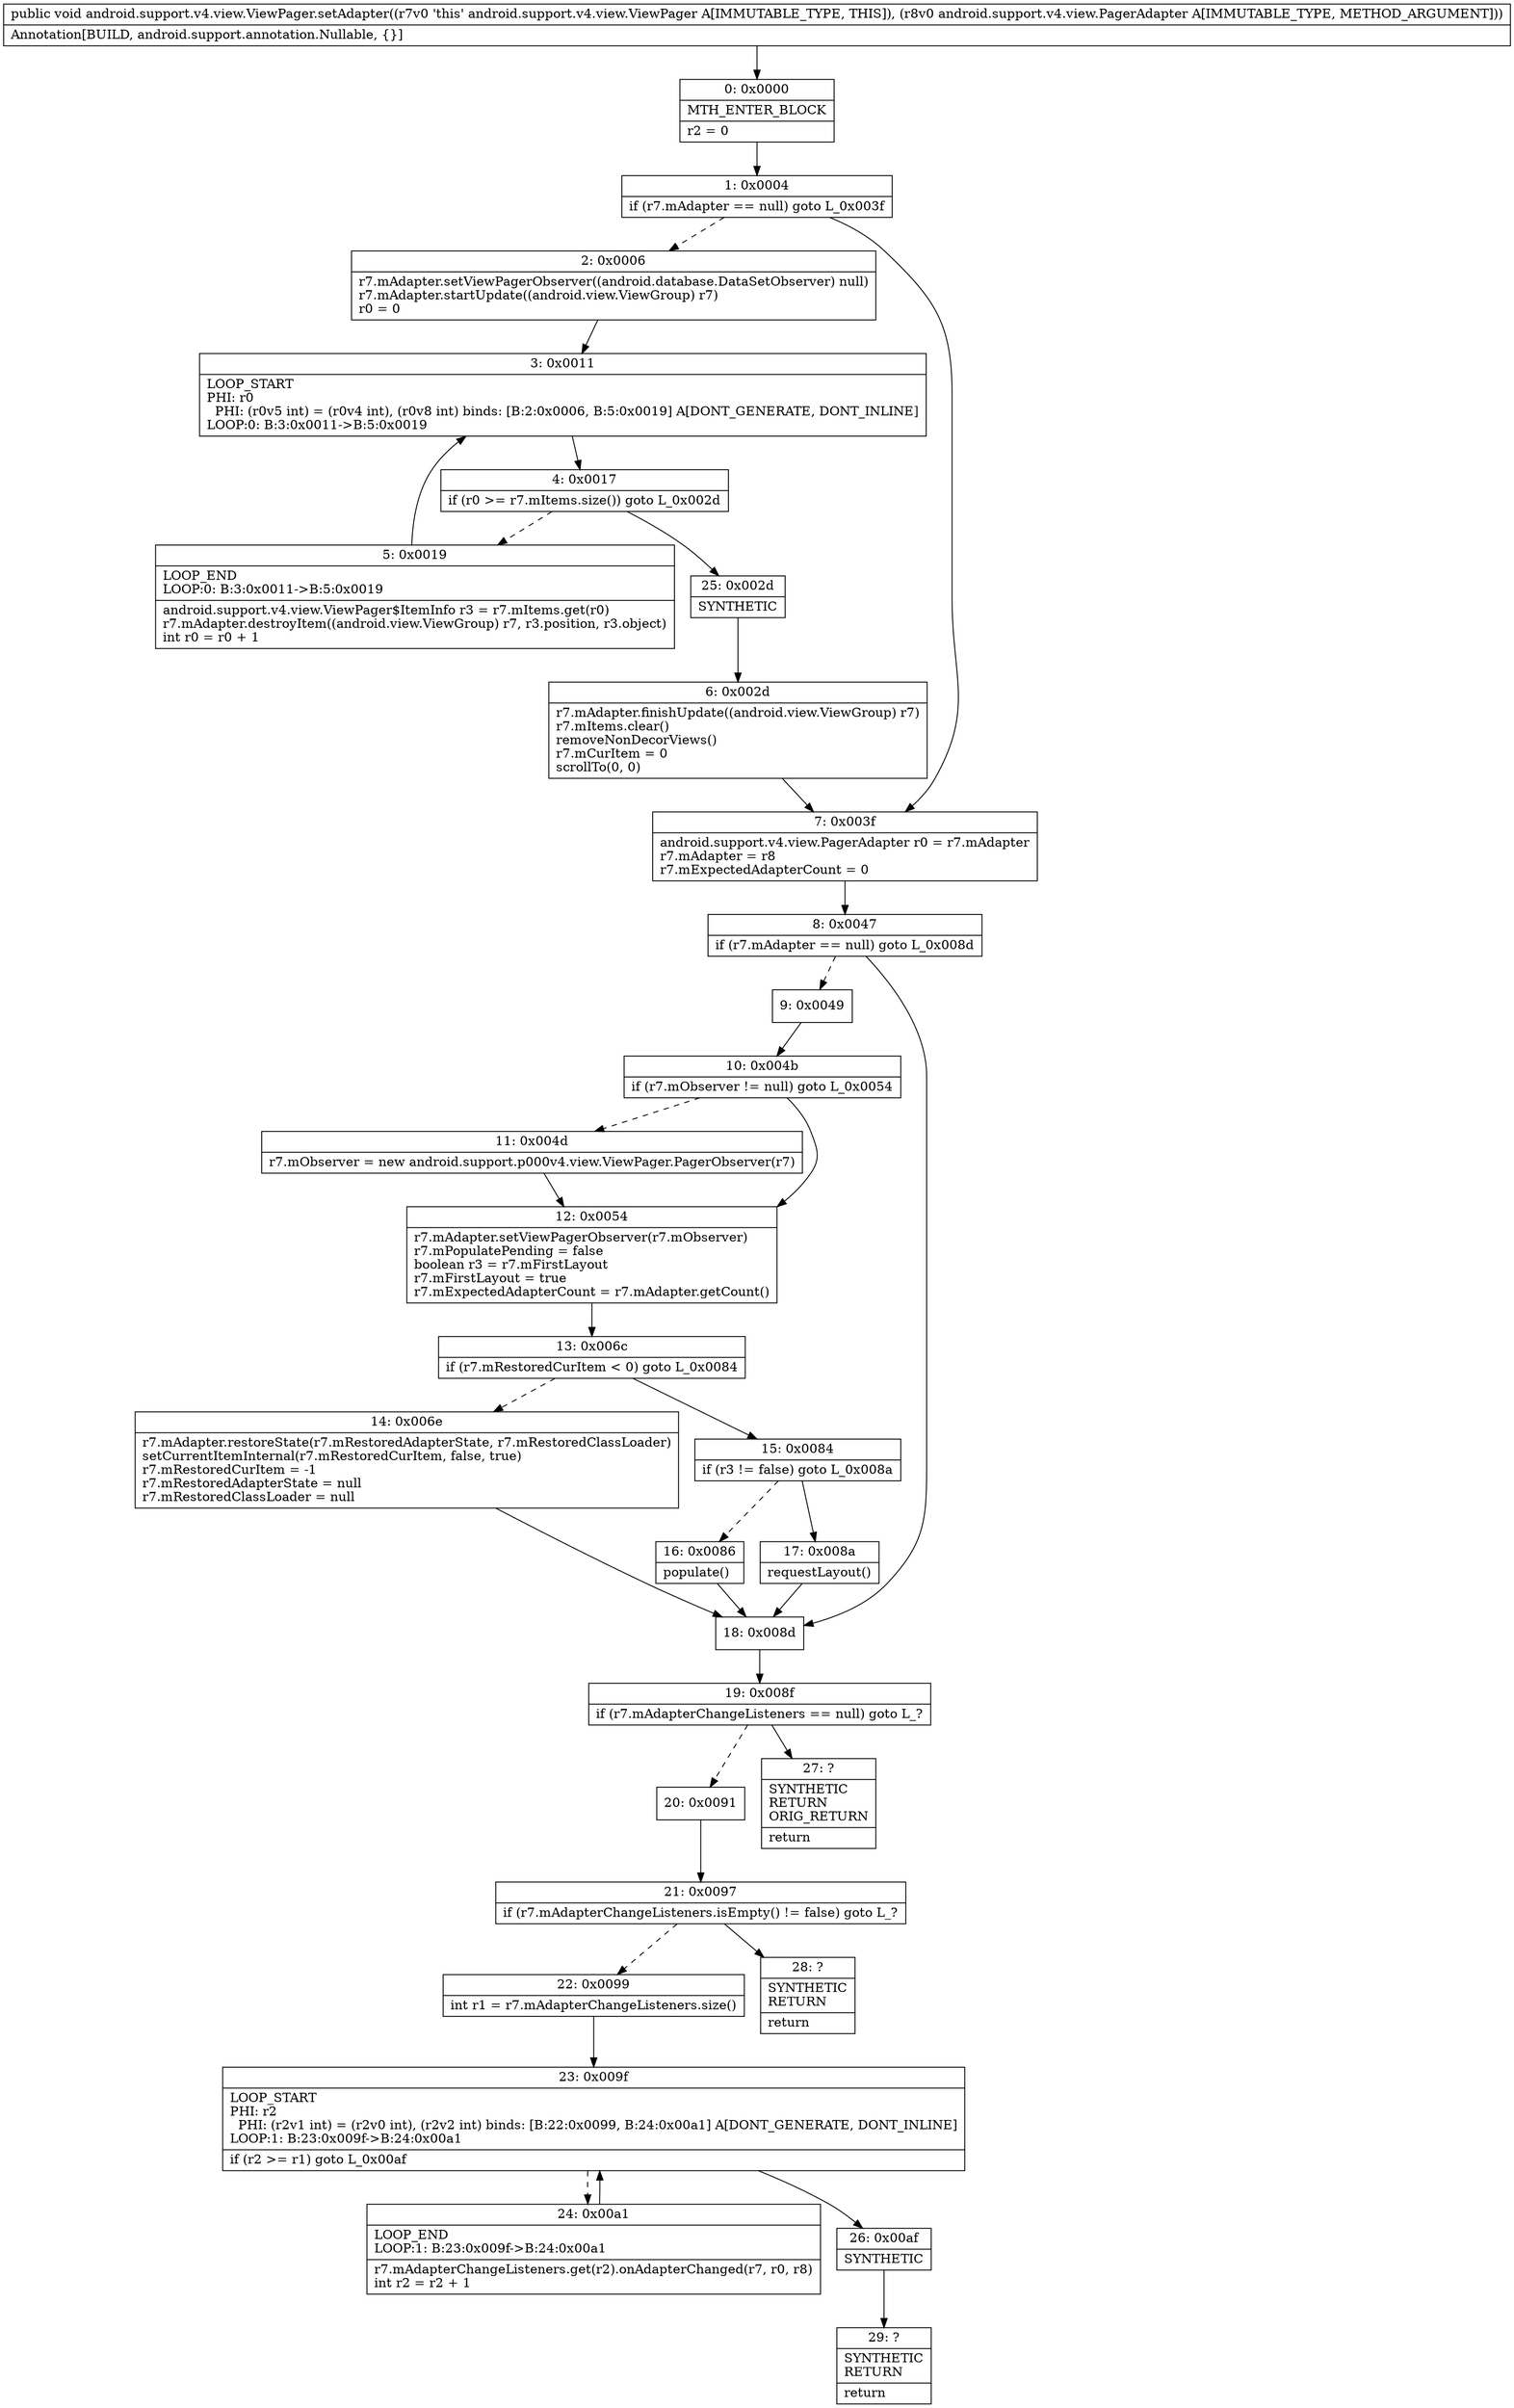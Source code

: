 digraph "CFG forandroid.support.v4.view.ViewPager.setAdapter(Landroid\/support\/v4\/view\/PagerAdapter;)V" {
Node_0 [shape=record,label="{0\:\ 0x0000|MTH_ENTER_BLOCK\l|r2 = 0\l}"];
Node_1 [shape=record,label="{1\:\ 0x0004|if (r7.mAdapter == null) goto L_0x003f\l}"];
Node_2 [shape=record,label="{2\:\ 0x0006|r7.mAdapter.setViewPagerObserver((android.database.DataSetObserver) null)\lr7.mAdapter.startUpdate((android.view.ViewGroup) r7)\lr0 = 0\l}"];
Node_3 [shape=record,label="{3\:\ 0x0011|LOOP_START\lPHI: r0 \l  PHI: (r0v5 int) = (r0v4 int), (r0v8 int) binds: [B:2:0x0006, B:5:0x0019] A[DONT_GENERATE, DONT_INLINE]\lLOOP:0: B:3:0x0011\-\>B:5:0x0019\l}"];
Node_4 [shape=record,label="{4\:\ 0x0017|if (r0 \>= r7.mItems.size()) goto L_0x002d\l}"];
Node_5 [shape=record,label="{5\:\ 0x0019|LOOP_END\lLOOP:0: B:3:0x0011\-\>B:5:0x0019\l|android.support.v4.view.ViewPager$ItemInfo r3 = r7.mItems.get(r0)\lr7.mAdapter.destroyItem((android.view.ViewGroup) r7, r3.position, r3.object)\lint r0 = r0 + 1\l}"];
Node_6 [shape=record,label="{6\:\ 0x002d|r7.mAdapter.finishUpdate((android.view.ViewGroup) r7)\lr7.mItems.clear()\lremoveNonDecorViews()\lr7.mCurItem = 0\lscrollTo(0, 0)\l}"];
Node_7 [shape=record,label="{7\:\ 0x003f|android.support.v4.view.PagerAdapter r0 = r7.mAdapter\lr7.mAdapter = r8\lr7.mExpectedAdapterCount = 0\l}"];
Node_8 [shape=record,label="{8\:\ 0x0047|if (r7.mAdapter == null) goto L_0x008d\l}"];
Node_9 [shape=record,label="{9\:\ 0x0049}"];
Node_10 [shape=record,label="{10\:\ 0x004b|if (r7.mObserver != null) goto L_0x0054\l}"];
Node_11 [shape=record,label="{11\:\ 0x004d|r7.mObserver = new android.support.p000v4.view.ViewPager.PagerObserver(r7)\l}"];
Node_12 [shape=record,label="{12\:\ 0x0054|r7.mAdapter.setViewPagerObserver(r7.mObserver)\lr7.mPopulatePending = false\lboolean r3 = r7.mFirstLayout\lr7.mFirstLayout = true\lr7.mExpectedAdapterCount = r7.mAdapter.getCount()\l}"];
Node_13 [shape=record,label="{13\:\ 0x006c|if (r7.mRestoredCurItem \< 0) goto L_0x0084\l}"];
Node_14 [shape=record,label="{14\:\ 0x006e|r7.mAdapter.restoreState(r7.mRestoredAdapterState, r7.mRestoredClassLoader)\lsetCurrentItemInternal(r7.mRestoredCurItem, false, true)\lr7.mRestoredCurItem = \-1\lr7.mRestoredAdapterState = null\lr7.mRestoredClassLoader = null\l}"];
Node_15 [shape=record,label="{15\:\ 0x0084|if (r3 != false) goto L_0x008a\l}"];
Node_16 [shape=record,label="{16\:\ 0x0086|populate()\l}"];
Node_17 [shape=record,label="{17\:\ 0x008a|requestLayout()\l}"];
Node_18 [shape=record,label="{18\:\ 0x008d}"];
Node_19 [shape=record,label="{19\:\ 0x008f|if (r7.mAdapterChangeListeners == null) goto L_?\l}"];
Node_20 [shape=record,label="{20\:\ 0x0091}"];
Node_21 [shape=record,label="{21\:\ 0x0097|if (r7.mAdapterChangeListeners.isEmpty() != false) goto L_?\l}"];
Node_22 [shape=record,label="{22\:\ 0x0099|int r1 = r7.mAdapterChangeListeners.size()\l}"];
Node_23 [shape=record,label="{23\:\ 0x009f|LOOP_START\lPHI: r2 \l  PHI: (r2v1 int) = (r2v0 int), (r2v2 int) binds: [B:22:0x0099, B:24:0x00a1] A[DONT_GENERATE, DONT_INLINE]\lLOOP:1: B:23:0x009f\-\>B:24:0x00a1\l|if (r2 \>= r1) goto L_0x00af\l}"];
Node_24 [shape=record,label="{24\:\ 0x00a1|LOOP_END\lLOOP:1: B:23:0x009f\-\>B:24:0x00a1\l|r7.mAdapterChangeListeners.get(r2).onAdapterChanged(r7, r0, r8)\lint r2 = r2 + 1\l}"];
Node_25 [shape=record,label="{25\:\ 0x002d|SYNTHETIC\l}"];
Node_26 [shape=record,label="{26\:\ 0x00af|SYNTHETIC\l}"];
Node_27 [shape=record,label="{27\:\ ?|SYNTHETIC\lRETURN\lORIG_RETURN\l|return\l}"];
Node_28 [shape=record,label="{28\:\ ?|SYNTHETIC\lRETURN\l|return\l}"];
Node_29 [shape=record,label="{29\:\ ?|SYNTHETIC\lRETURN\l|return\l}"];
MethodNode[shape=record,label="{public void android.support.v4.view.ViewPager.setAdapter((r7v0 'this' android.support.v4.view.ViewPager A[IMMUTABLE_TYPE, THIS]), (r8v0 android.support.v4.view.PagerAdapter A[IMMUTABLE_TYPE, METHOD_ARGUMENT]))  | Annotation[BUILD, android.support.annotation.Nullable, \{\}]\l}"];
MethodNode -> Node_0;
Node_0 -> Node_1;
Node_1 -> Node_2[style=dashed];
Node_1 -> Node_7;
Node_2 -> Node_3;
Node_3 -> Node_4;
Node_4 -> Node_5[style=dashed];
Node_4 -> Node_25;
Node_5 -> Node_3;
Node_6 -> Node_7;
Node_7 -> Node_8;
Node_8 -> Node_9[style=dashed];
Node_8 -> Node_18;
Node_9 -> Node_10;
Node_10 -> Node_11[style=dashed];
Node_10 -> Node_12;
Node_11 -> Node_12;
Node_12 -> Node_13;
Node_13 -> Node_14[style=dashed];
Node_13 -> Node_15;
Node_14 -> Node_18;
Node_15 -> Node_16[style=dashed];
Node_15 -> Node_17;
Node_16 -> Node_18;
Node_17 -> Node_18;
Node_18 -> Node_19;
Node_19 -> Node_20[style=dashed];
Node_19 -> Node_27;
Node_20 -> Node_21;
Node_21 -> Node_22[style=dashed];
Node_21 -> Node_28;
Node_22 -> Node_23;
Node_23 -> Node_24[style=dashed];
Node_23 -> Node_26;
Node_24 -> Node_23;
Node_25 -> Node_6;
Node_26 -> Node_29;
}

